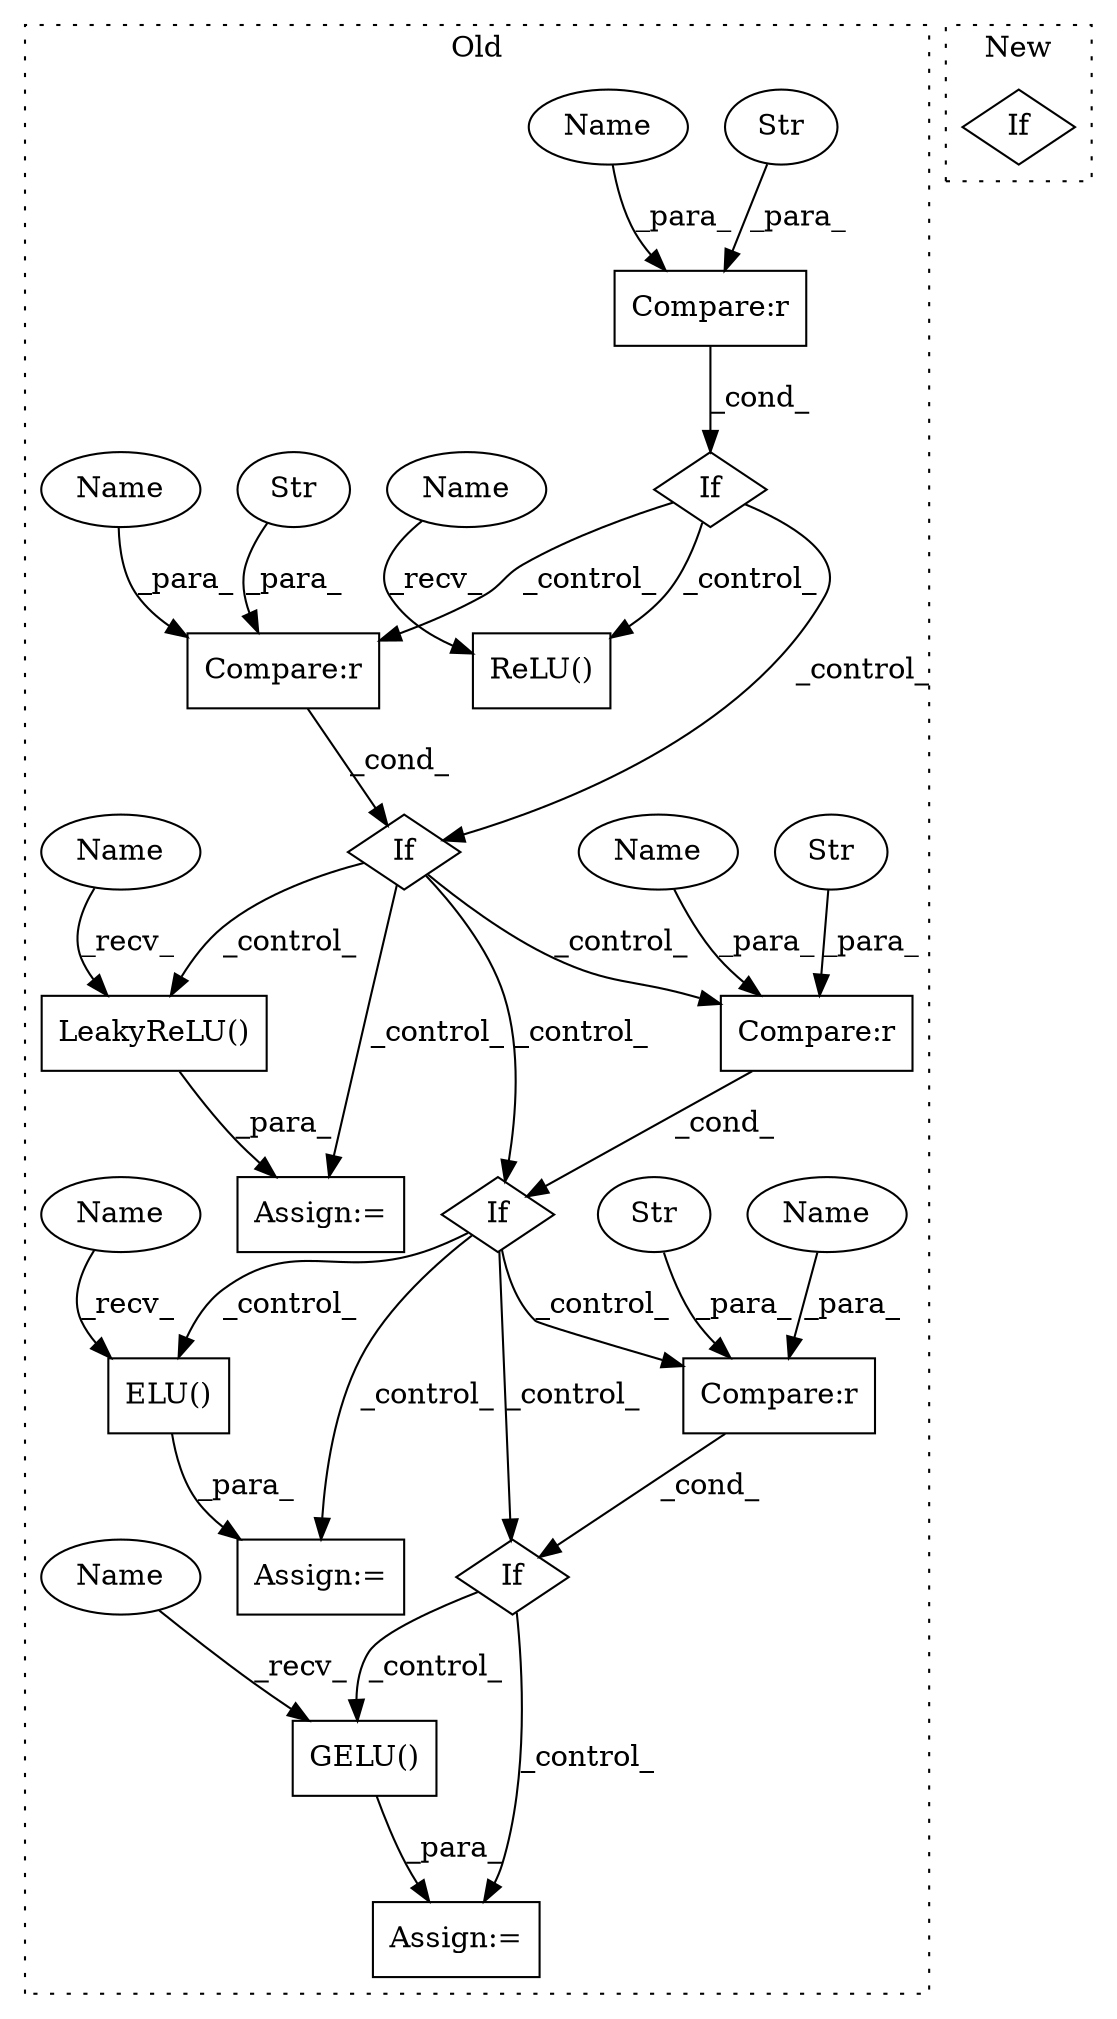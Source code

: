 digraph G {
subgraph cluster0 {
1 [label="LeakyReLU()" a="75" s="2211" l="46" shape="box"];
3 [label="If" a="96" s="2057,2083" l="3,14" shape="diamond"];
4 [label="ReLU()" a="75" s="2115" l="21" shape="box"];
5 [label="If" a="96" s="2370,2393" l="0,14" shape="diamond"];
6 [label="Compare:r" a="40" s="2150" l="29" shape="box"];
7 [label="If" a="96" s="2150,2179" l="0,14" shape="diamond"];
8 [label="Str" a="66" s="2167" l="12" shape="ellipse"];
9 [label="If" a="96" s="2271,2293" l="0,14" shape="diamond"];
10 [label="Compare:r" a="40" s="2271" l="22" shape="box"];
11 [label="Str" a="66" s="2288" l="5" shape="ellipse"];
12 [label="Compare:r" a="40" s="2060" l="23" shape="box"];
13 [label="Str" a="66" s="2077" l="6" shape="ellipse"];
14 [label="Compare:r" a="40" s="2370" l="23" shape="box"];
15 [label="Str" a="66" s="2387" l="6" shape="ellipse"];
16 [label="GELU()" a="75" s="2425" l="9" shape="box"];
17 [label="Assign:=" a="68" s="2322" l="3" shape="box"];
18 [label="Assign:=" a="68" s="2208" l="3" shape="box"];
19 [label="ELU()" a="75" s="2325" l="31" shape="box"];
20 [label="Assign:=" a="68" s="2422" l="3" shape="box"];
21 [label="Name" a="87" s="2211" l="2" shape="ellipse"];
22 [label="Name" a="87" s="2115" l="2" shape="ellipse"];
23 [label="Name" a="87" s="2325" l="2" shape="ellipse"];
24 [label="Name" a="87" s="2425" l="2" shape="ellipse"];
25 [label="Name" a="87" s="2060" l="13" shape="ellipse"];
26 [label="Name" a="87" s="2271" l="13" shape="ellipse"];
27 [label="Name" a="87" s="2150" l="13" shape="ellipse"];
28 [label="Name" a="87" s="2370" l="13" shape="ellipse"];
label = "Old";
style="dotted";
}
subgraph cluster1 {
2 [label="If" a="96" s="1057,1081" l="0,14" shape="diamond"];
label = "New";
style="dotted";
}
1 -> 18 [label="_para_"];
3 -> 4 [label="_control_"];
3 -> 7 [label="_control_"];
3 -> 6 [label="_control_"];
5 -> 20 [label="_control_"];
5 -> 16 [label="_control_"];
6 -> 7 [label="_cond_"];
7 -> 18 [label="_control_"];
7 -> 1 [label="_control_"];
7 -> 9 [label="_control_"];
7 -> 10 [label="_control_"];
8 -> 6 [label="_para_"];
9 -> 14 [label="_control_"];
9 -> 19 [label="_control_"];
9 -> 17 [label="_control_"];
9 -> 5 [label="_control_"];
10 -> 9 [label="_cond_"];
11 -> 10 [label="_para_"];
12 -> 3 [label="_cond_"];
13 -> 12 [label="_para_"];
14 -> 5 [label="_cond_"];
15 -> 14 [label="_para_"];
16 -> 20 [label="_para_"];
19 -> 17 [label="_para_"];
21 -> 1 [label="_recv_"];
22 -> 4 [label="_recv_"];
23 -> 19 [label="_recv_"];
24 -> 16 [label="_recv_"];
25 -> 12 [label="_para_"];
26 -> 10 [label="_para_"];
27 -> 6 [label="_para_"];
28 -> 14 [label="_para_"];
}